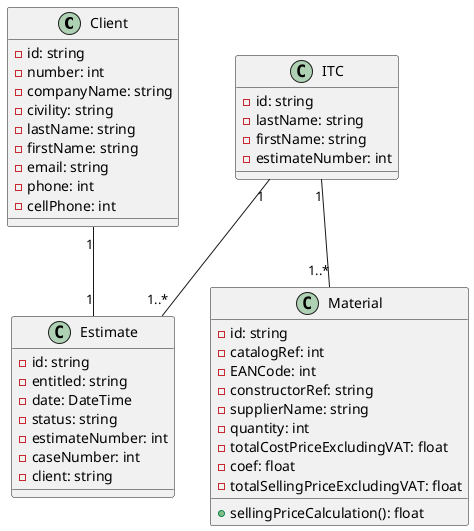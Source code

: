@startuml

class Client {
    -id: string
    -number: int
    -companyName: string
    -civility: string
    -lastName: string
    -firstName: string
    -email: string
    -phone: int
    -cellPhone: int
}

class Estimate {
    -id: string
    -entitled: string
    -date: DateTime
    -status: string
    -estimateNumber: int
    -caseNumber: int
    -client: string
}

class ITC {
    -id: string
    -lastName: string
    -firstName: string
    -estimateNumber: int
}

class Material {
    -id: string
    -catalogRef: int
    -EANCode: int
    -constructorRef: string
    -supplierName: string
    -quantity: int
    -totalCostPriceExcludingVAT: float
    -coef: float 
    -totalSellingPriceExcludingVAT: float
    +sellingPriceCalculation(): float
}

Client "1" -- "1" Estimate
ITC "1" -- "1..*" Estimate 
ITC "1" -- "1..*" Material 

@enduml